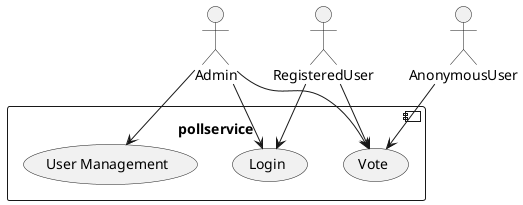 @startuml Use-Cases
actor RegisteredUser as ru 
actor Admin 
actor AnonymousUser as ur 

component pollservice{
    (Login)
    (User Management)
    (Vote)
}

ru --> (Login)
Admin --> (Login)
ru --> (Vote)
Admin --> (Vote)
ur --> (Vote)
Admin --> (User Management)
@enduml